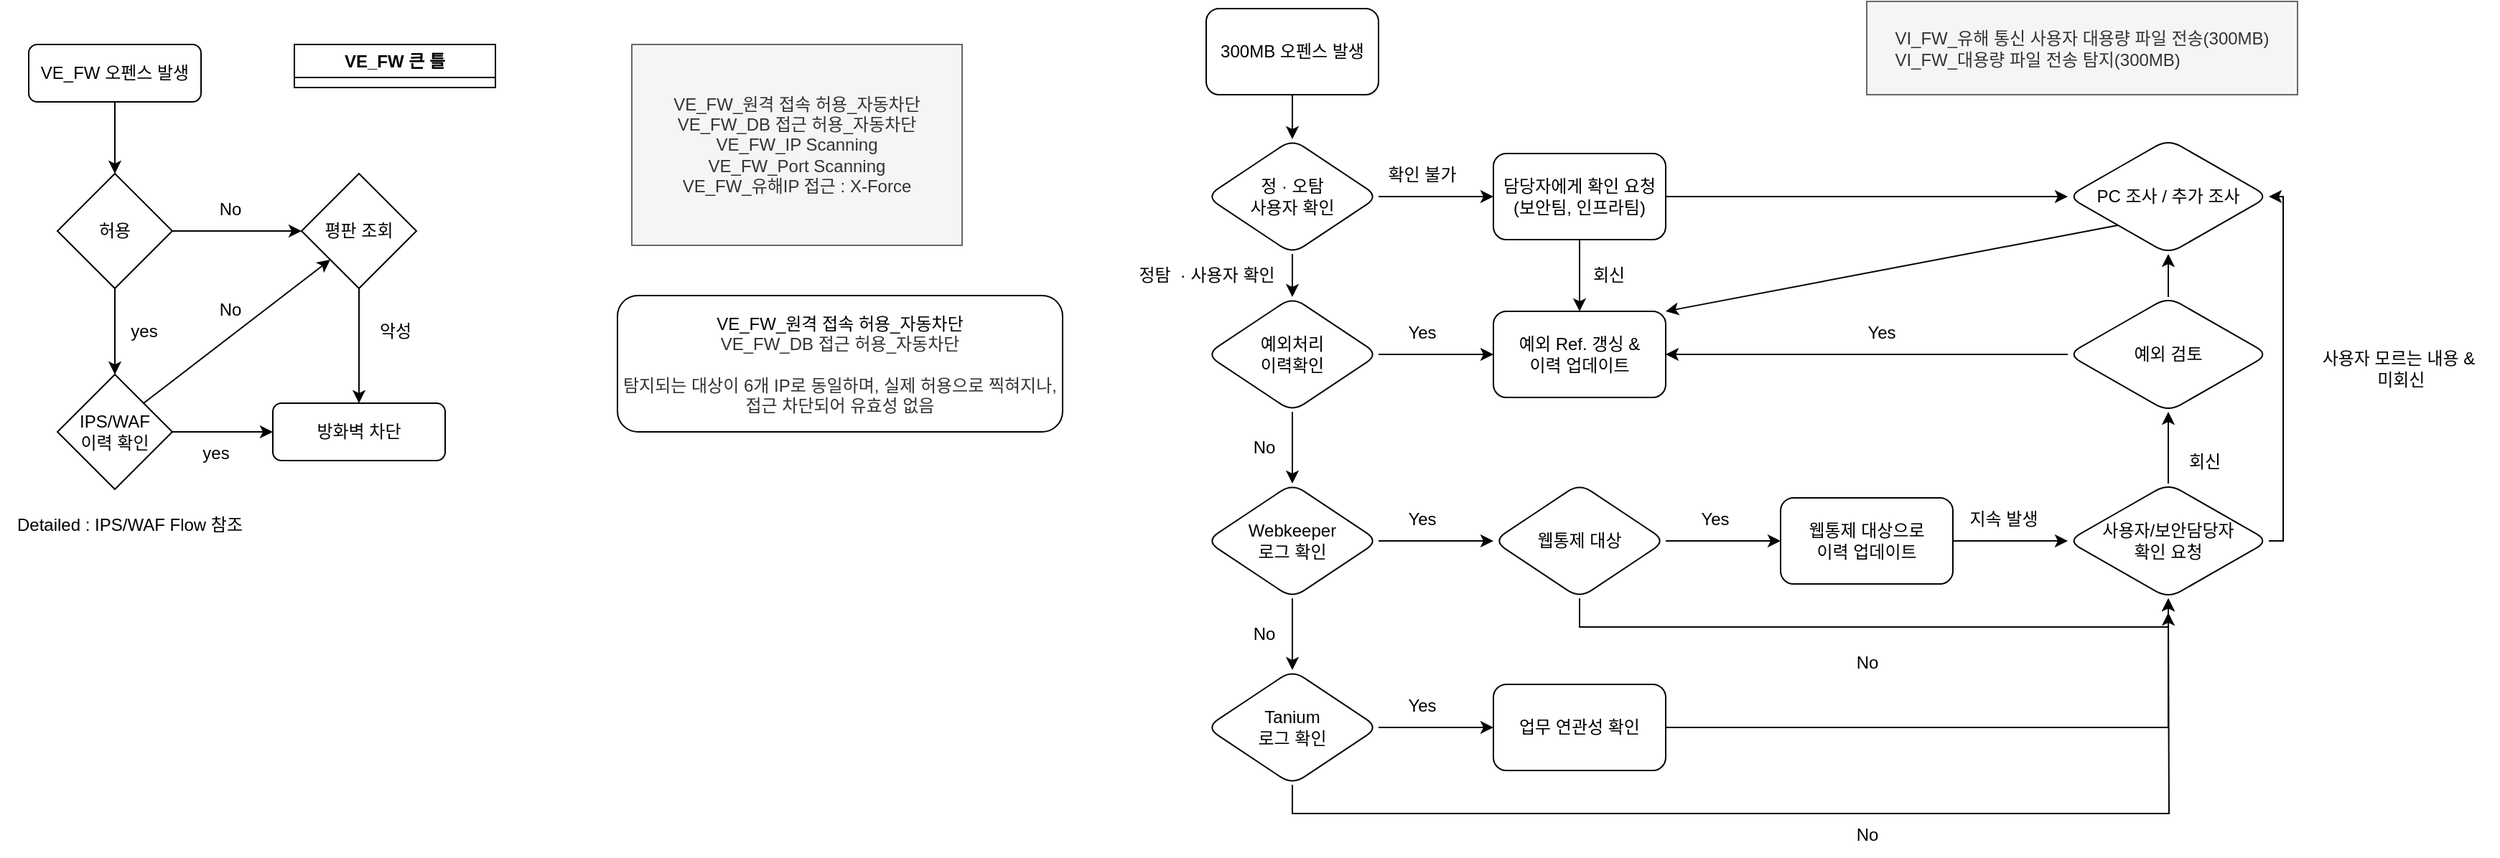 <mxfile version="22.0.8" type="github">
  <diagram id="C5RBs43oDa-KdzZeNtuy" name="Page-1">
    <mxGraphModel dx="1434" dy="758" grid="1" gridSize="10" guides="1" tooltips="1" connect="1" arrows="1" fold="1" page="1" pageScale="1" pageWidth="827" pageHeight="1169" math="0" shadow="0">
      <root>
        <mxCell id="WIyWlLk6GJQsqaUBKTNV-0" />
        <mxCell id="WIyWlLk6GJQsqaUBKTNV-1" parent="WIyWlLk6GJQsqaUBKTNV-0" />
        <mxCell id="C8NILemeKjBsCW44N4Zh-11" style="edgeStyle=orthogonalEdgeStyle;rounded=0;orthogonalLoop=1;jettySize=auto;html=1;exitX=0.5;exitY=1;exitDx=0;exitDy=0;entryX=0.5;entryY=0;entryDx=0;entryDy=0;" parent="WIyWlLk6GJQsqaUBKTNV-1" source="C8NILemeKjBsCW44N4Zh-3" target="C8NILemeKjBsCW44N4Zh-4" edge="1">
          <mxGeometry relative="1" as="geometry" />
        </mxCell>
        <mxCell id="C8NILemeKjBsCW44N4Zh-3" value="VE_FW 오펜스 발생" style="rounded=1;whiteSpace=wrap;html=1;" parent="WIyWlLk6GJQsqaUBKTNV-1" vertex="1">
          <mxGeometry x="50" y="80" width="120" height="40" as="geometry" />
        </mxCell>
        <mxCell id="C8NILemeKjBsCW44N4Zh-8" style="edgeStyle=orthogonalEdgeStyle;rounded=0;orthogonalLoop=1;jettySize=auto;html=1;exitX=0.5;exitY=1;exitDx=0;exitDy=0;entryX=0.5;entryY=0;entryDx=0;entryDy=0;" parent="WIyWlLk6GJQsqaUBKTNV-1" source="C8NILemeKjBsCW44N4Zh-4" target="C8NILemeKjBsCW44N4Zh-6" edge="1">
          <mxGeometry relative="1" as="geometry" />
        </mxCell>
        <mxCell id="C8NILemeKjBsCW44N4Zh-16" style="edgeStyle=orthogonalEdgeStyle;rounded=0;orthogonalLoop=1;jettySize=auto;html=1;exitX=1;exitY=0.5;exitDx=0;exitDy=0;entryX=0;entryY=0.5;entryDx=0;entryDy=0;" parent="WIyWlLk6GJQsqaUBKTNV-1" source="C8NILemeKjBsCW44N4Zh-4" target="C8NILemeKjBsCW44N4Zh-17" edge="1">
          <mxGeometry relative="1" as="geometry">
            <mxPoint x="210" y="210" as="targetPoint" />
          </mxGeometry>
        </mxCell>
        <mxCell id="C8NILemeKjBsCW44N4Zh-4" value="허용" style="rhombus;whiteSpace=wrap;html=1;" parent="WIyWlLk6GJQsqaUBKTNV-1" vertex="1">
          <mxGeometry x="70" y="170" width="80" height="80" as="geometry" />
        </mxCell>
        <mxCell id="C8NILemeKjBsCW44N4Zh-25" style="edgeStyle=orthogonalEdgeStyle;rounded=0;orthogonalLoop=1;jettySize=auto;html=1;exitX=1;exitY=0.5;exitDx=0;exitDy=0;entryX=0;entryY=0.5;entryDx=0;entryDy=0;" parent="WIyWlLk6GJQsqaUBKTNV-1" source="C8NILemeKjBsCW44N4Zh-6" target="C8NILemeKjBsCW44N4Zh-22" edge="1">
          <mxGeometry relative="1" as="geometry" />
        </mxCell>
        <mxCell id="C8NILemeKjBsCW44N4Zh-6" value="IPS/WAF&lt;br&gt;이력 확인" style="rhombus;whiteSpace=wrap;html=1;" parent="WIyWlLk6GJQsqaUBKTNV-1" vertex="1">
          <mxGeometry x="70" y="310" width="80" height="80" as="geometry" />
        </mxCell>
        <mxCell id="C8NILemeKjBsCW44N4Zh-10" value="yes" style="text;html=1;align=center;verticalAlign=middle;resizable=0;points=[];autosize=1;strokeColor=none;fillColor=none;" parent="WIyWlLk6GJQsqaUBKTNV-1" vertex="1">
          <mxGeometry x="110" y="265" width="40" height="30" as="geometry" />
        </mxCell>
        <mxCell id="C8NILemeKjBsCW44N4Zh-13" value="No" style="text;html=1;align=center;verticalAlign=middle;resizable=0;points=[];autosize=1;strokeColor=none;fillColor=none;" parent="WIyWlLk6GJQsqaUBKTNV-1" vertex="1">
          <mxGeometry x="170" y="180" width="40" height="30" as="geometry" />
        </mxCell>
        <mxCell id="C8NILemeKjBsCW44N4Zh-24" style="edgeStyle=orthogonalEdgeStyle;rounded=0;orthogonalLoop=1;jettySize=auto;html=1;exitX=0.5;exitY=1;exitDx=0;exitDy=0;" parent="WIyWlLk6GJQsqaUBKTNV-1" source="C8NILemeKjBsCW44N4Zh-17" target="C8NILemeKjBsCW44N4Zh-22" edge="1">
          <mxGeometry relative="1" as="geometry" />
        </mxCell>
        <mxCell id="C8NILemeKjBsCW44N4Zh-17" value="평판 조회" style="rhombus;whiteSpace=wrap;html=1;" parent="WIyWlLk6GJQsqaUBKTNV-1" vertex="1">
          <mxGeometry x="240" y="170" width="80" height="80" as="geometry" />
        </mxCell>
        <mxCell id="C8NILemeKjBsCW44N4Zh-22" value="방화벽 차단" style="rounded=1;whiteSpace=wrap;html=1;fontSize=12;glass=0;strokeWidth=1;shadow=0;" parent="WIyWlLk6GJQsqaUBKTNV-1" vertex="1">
          <mxGeometry x="220" y="330" width="120" height="40" as="geometry" />
        </mxCell>
        <mxCell id="C8NILemeKjBsCW44N4Zh-26" value="yes" style="text;html=1;align=center;verticalAlign=middle;resizable=0;points=[];autosize=1;strokeColor=none;fillColor=none;" parent="WIyWlLk6GJQsqaUBKTNV-1" vertex="1">
          <mxGeometry x="160" y="350" width="40" height="30" as="geometry" />
        </mxCell>
        <mxCell id="C8NILemeKjBsCW44N4Zh-28" value="악성" style="text;html=1;align=center;verticalAlign=middle;resizable=0;points=[];autosize=1;strokeColor=none;fillColor=none;" parent="WIyWlLk6GJQsqaUBKTNV-1" vertex="1">
          <mxGeometry x="280" y="265" width="50" height="30" as="geometry" />
        </mxCell>
        <mxCell id="C8NILemeKjBsCW44N4Zh-32" value="" style="rounded=0;orthogonalLoop=1;jettySize=auto;html=1;exitX=1;exitY=0;exitDx=0;exitDy=0;entryX=0;entryY=1;entryDx=0;entryDy=0;" parent="WIyWlLk6GJQsqaUBKTNV-1" source="C8NILemeKjBsCW44N4Zh-6" target="C8NILemeKjBsCW44N4Zh-17" edge="1">
          <mxGeometry relative="1" as="geometry">
            <mxPoint x="130" y="330" as="sourcePoint" />
            <mxPoint x="170" y="280" as="targetPoint" />
          </mxGeometry>
        </mxCell>
        <mxCell id="C8NILemeKjBsCW44N4Zh-33" value="No" style="text;html=1;align=center;verticalAlign=middle;resizable=0;points=[];autosize=1;strokeColor=none;fillColor=none;" parent="WIyWlLk6GJQsqaUBKTNV-1" vertex="1">
          <mxGeometry x="170" y="250" width="40" height="30" as="geometry" />
        </mxCell>
        <mxCell id="C8NILemeKjBsCW44N4Zh-34" value="VE_FW_원격 접속 허용_자동차단&lt;br&gt;VE_FW_DB 접근 허용_자동차단&lt;br&gt;VE_FW_IP Scanning&lt;br&gt;VE_FW_Port Scanning&lt;br&gt;VE_FW_유해IP 접근 : X-Force" style="rounded=0;whiteSpace=wrap;html=1;fillColor=#f5f5f5;fontColor=#333333;strokeColor=#666666;" parent="WIyWlLk6GJQsqaUBKTNV-1" vertex="1">
          <mxGeometry x="470" y="80" width="230" height="140" as="geometry" />
        </mxCell>
        <mxCell id="C8NILemeKjBsCW44N4Zh-35" value="Detailed : IPS/WAF Flow 참조" style="text;html=1;align=center;verticalAlign=middle;resizable=0;points=[];autosize=1;strokeColor=none;fillColor=none;" parent="WIyWlLk6GJQsqaUBKTNV-1" vertex="1">
          <mxGeometry x="30" y="400" width="180" height="30" as="geometry" />
        </mxCell>
        <mxCell id="C8NILemeKjBsCW44N4Zh-37" value="VE_FW_원격 접속 허용_자동차단&lt;br style=&quot;border-color: var(--border-color); color: rgb(51, 51, 51);&quot;&gt;&lt;span style=&quot;color: rgb(51, 51, 51);&quot;&gt;VE_FW_DB 접근 허용_자동차단&lt;br&gt;&lt;br&gt;탐지되는 대상이 6개 IP로 동일하며, 실제 허용으로 찍혀지나, 접근 차단되어 유효성 없음&lt;br&gt;&lt;/span&gt;" style="rounded=1;whiteSpace=wrap;html=1;" parent="WIyWlLk6GJQsqaUBKTNV-1" vertex="1">
          <mxGeometry x="460" y="255" width="310" height="95" as="geometry" />
        </mxCell>
        <mxCell id="C8NILemeKjBsCW44N4Zh-39" value="VE_FW 큰 틀" style="swimlane;whiteSpace=wrap;html=1;" parent="WIyWlLk6GJQsqaUBKTNV-1" vertex="1" collapsed="1">
          <mxGeometry x="235" y="80" width="140" height="30" as="geometry">
            <mxRectangle x="235" y="80" width="200" height="200" as="alternateBounds" />
          </mxGeometry>
        </mxCell>
        <mxCell id="Snq0X9Z72ibjKQlMLjN9-86" value="" style="group" vertex="1" connectable="0" parent="WIyWlLk6GJQsqaUBKTNV-1">
          <mxGeometry x="810" y="50" width="960" height="596" as="geometry" />
        </mxCell>
        <mxCell id="Snq0X9Z72ibjKQlMLjN9-2" style="edgeStyle=orthogonalEdgeStyle;rounded=0;orthogonalLoop=1;jettySize=auto;html=1;exitX=0.5;exitY=1;exitDx=0;exitDy=0;" edge="1" parent="Snq0X9Z72ibjKQlMLjN9-86">
          <mxGeometry relative="1" as="geometry">
            <mxPoint x="90" y="45" as="sourcePoint" />
            <mxPoint x="90" y="45" as="targetPoint" />
          </mxGeometry>
        </mxCell>
        <mxCell id="Snq0X9Z72ibjKQlMLjN9-5" value="300MB 오펜스 발생" style="rounded=1;whiteSpace=wrap;html=1;" vertex="1" parent="Snq0X9Z72ibjKQlMLjN9-86">
          <mxGeometry x="60" y="5" width="120" height="60" as="geometry" />
        </mxCell>
        <mxCell id="Snq0X9Z72ibjKQlMLjN9-6" value="예외처리&lt;br&gt;이력확인" style="rhombus;whiteSpace=wrap;html=1;rounded=1;" vertex="1" parent="Snq0X9Z72ibjKQlMLjN9-86">
          <mxGeometry x="60" y="206" width="120" height="80" as="geometry" />
        </mxCell>
        <mxCell id="Snq0X9Z72ibjKQlMLjN9-8" value="예외 Ref. 갱싱 &amp;amp; &lt;br&gt;이력 업데이트" style="whiteSpace=wrap;html=1;rounded=1;" vertex="1" parent="Snq0X9Z72ibjKQlMLjN9-86">
          <mxGeometry x="260" y="216" width="120" height="60" as="geometry" />
        </mxCell>
        <mxCell id="Snq0X9Z72ibjKQlMLjN9-9" value="" style="edgeStyle=orthogonalEdgeStyle;rounded=0;orthogonalLoop=1;jettySize=auto;html=1;" edge="1" parent="Snq0X9Z72ibjKQlMLjN9-86" source="Snq0X9Z72ibjKQlMLjN9-6" target="Snq0X9Z72ibjKQlMLjN9-8">
          <mxGeometry relative="1" as="geometry" />
        </mxCell>
        <mxCell id="Snq0X9Z72ibjKQlMLjN9-10" value="Yes" style="text;html=1;align=center;verticalAlign=middle;resizable=0;points=[];autosize=1;strokeColor=none;fillColor=none;" vertex="1" parent="Snq0X9Z72ibjKQlMLjN9-86">
          <mxGeometry x="190" y="216" width="40" height="30" as="geometry" />
        </mxCell>
        <mxCell id="Snq0X9Z72ibjKQlMLjN9-11" value="Webkeeper&lt;br&gt;로그 확인" style="rhombus;whiteSpace=wrap;html=1;rounded=1;" vertex="1" parent="Snq0X9Z72ibjKQlMLjN9-86">
          <mxGeometry x="60" y="336" width="120" height="80" as="geometry" />
        </mxCell>
        <mxCell id="Snq0X9Z72ibjKQlMLjN9-12" value="" style="edgeStyle=orthogonalEdgeStyle;rounded=0;orthogonalLoop=1;jettySize=auto;html=1;" edge="1" parent="Snq0X9Z72ibjKQlMLjN9-86" source="Snq0X9Z72ibjKQlMLjN9-6" target="Snq0X9Z72ibjKQlMLjN9-11">
          <mxGeometry relative="1" as="geometry" />
        </mxCell>
        <mxCell id="Snq0X9Z72ibjKQlMLjN9-15" value="웹통제 대상으로&lt;br&gt;이력 업데이트" style="whiteSpace=wrap;html=1;rounded=1;" vertex="1" parent="Snq0X9Z72ibjKQlMLjN9-86">
          <mxGeometry x="460" y="346" width="120" height="60" as="geometry" />
        </mxCell>
        <mxCell id="Snq0X9Z72ibjKQlMLjN9-17" value="Yes" style="text;html=1;align=center;verticalAlign=middle;resizable=0;points=[];autosize=1;strokeColor=none;fillColor=none;" vertex="1" parent="Snq0X9Z72ibjKQlMLjN9-86">
          <mxGeometry x="190" y="346" width="40" height="30" as="geometry" />
        </mxCell>
        <mxCell id="Snq0X9Z72ibjKQlMLjN9-80" style="edgeStyle=orthogonalEdgeStyle;rounded=0;orthogonalLoop=1;jettySize=auto;html=1;exitX=1;exitY=0.5;exitDx=0;exitDy=0;entryX=0;entryY=0.5;entryDx=0;entryDy=0;" edge="1" parent="Snq0X9Z72ibjKQlMLjN9-86" source="Snq0X9Z72ibjKQlMLjN9-19" target="Snq0X9Z72ibjKQlMLjN9-15">
          <mxGeometry relative="1" as="geometry" />
        </mxCell>
        <mxCell id="Snq0X9Z72ibjKQlMLjN9-19" value="웹통제 대상" style="rhombus;whiteSpace=wrap;html=1;rounded=1;" vertex="1" parent="Snq0X9Z72ibjKQlMLjN9-86">
          <mxGeometry x="260" y="336" width="120" height="80" as="geometry" />
        </mxCell>
        <mxCell id="Snq0X9Z72ibjKQlMLjN9-20" style="edgeStyle=orthogonalEdgeStyle;rounded=0;orthogonalLoop=1;jettySize=auto;html=1;exitX=1;exitY=0.5;exitDx=0;exitDy=0;" edge="1" parent="Snq0X9Z72ibjKQlMLjN9-86" source="Snq0X9Z72ibjKQlMLjN9-11" target="Snq0X9Z72ibjKQlMLjN9-19">
          <mxGeometry relative="1" as="geometry" />
        </mxCell>
        <mxCell id="Snq0X9Z72ibjKQlMLjN9-23" value="Yes" style="text;html=1;align=center;verticalAlign=middle;resizable=0;points=[];autosize=1;strokeColor=none;fillColor=none;" vertex="1" parent="Snq0X9Z72ibjKQlMLjN9-86">
          <mxGeometry x="394" y="346" width="40" height="30" as="geometry" />
        </mxCell>
        <mxCell id="Snq0X9Z72ibjKQlMLjN9-71" style="edgeStyle=orthogonalEdgeStyle;rounded=0;orthogonalLoop=1;jettySize=auto;html=1;exitX=0.5;exitY=1;exitDx=0;exitDy=0;" edge="1" parent="Snq0X9Z72ibjKQlMLjN9-86" source="Snq0X9Z72ibjKQlMLjN9-25">
          <mxGeometry relative="1" as="geometry">
            <mxPoint x="730" y="426" as="targetPoint" />
          </mxGeometry>
        </mxCell>
        <mxCell id="Snq0X9Z72ibjKQlMLjN9-25" value="Tanium&lt;br&gt;로그 확인" style="rhombus;whiteSpace=wrap;html=1;rounded=1;" vertex="1" parent="Snq0X9Z72ibjKQlMLjN9-86">
          <mxGeometry x="60" y="466" width="120" height="80" as="geometry" />
        </mxCell>
        <mxCell id="Snq0X9Z72ibjKQlMLjN9-26" value="" style="edgeStyle=orthogonalEdgeStyle;rounded=0;orthogonalLoop=1;jettySize=auto;html=1;" edge="1" parent="Snq0X9Z72ibjKQlMLjN9-86" source="Snq0X9Z72ibjKQlMLjN9-11" target="Snq0X9Z72ibjKQlMLjN9-25">
          <mxGeometry relative="1" as="geometry" />
        </mxCell>
        <mxCell id="Snq0X9Z72ibjKQlMLjN9-27" value="No" style="text;html=1;align=center;verticalAlign=middle;resizable=0;points=[];autosize=1;strokeColor=none;fillColor=none;" vertex="1" parent="Snq0X9Z72ibjKQlMLjN9-86">
          <mxGeometry x="80" y="426" width="40" height="30" as="geometry" />
        </mxCell>
        <mxCell id="Snq0X9Z72ibjKQlMLjN9-28" value="No" style="text;html=1;align=center;verticalAlign=middle;resizable=0;points=[];autosize=1;strokeColor=none;fillColor=none;" vertex="1" parent="Snq0X9Z72ibjKQlMLjN9-86">
          <mxGeometry x="80" y="296" width="40" height="30" as="geometry" />
        </mxCell>
        <mxCell id="Snq0X9Z72ibjKQlMLjN9-31" value="사용자/보안담당자&lt;br&gt;확인 요청" style="rhombus;whiteSpace=wrap;html=1;rounded=1;" vertex="1" parent="Snq0X9Z72ibjKQlMLjN9-86">
          <mxGeometry x="660" y="336" width="140" height="80" as="geometry" />
        </mxCell>
        <mxCell id="Snq0X9Z72ibjKQlMLjN9-51" style="edgeStyle=orthogonalEdgeStyle;rounded=0;orthogonalLoop=1;jettySize=auto;html=1;exitX=1;exitY=0.5;exitDx=0;exitDy=0;entryX=0;entryY=0.5;entryDx=0;entryDy=0;" edge="1" parent="Snq0X9Z72ibjKQlMLjN9-86" source="Snq0X9Z72ibjKQlMLjN9-15" target="Snq0X9Z72ibjKQlMLjN9-31">
          <mxGeometry relative="1" as="geometry" />
        </mxCell>
        <mxCell id="Snq0X9Z72ibjKQlMLjN9-64" style="edgeStyle=orthogonalEdgeStyle;rounded=0;orthogonalLoop=1;jettySize=auto;html=1;exitX=0.5;exitY=1;exitDx=0;exitDy=0;entryX=0.5;entryY=1;entryDx=0;entryDy=0;" edge="1" parent="Snq0X9Z72ibjKQlMLjN9-86" source="Snq0X9Z72ibjKQlMLjN9-19" target="Snq0X9Z72ibjKQlMLjN9-31">
          <mxGeometry relative="1" as="geometry" />
        </mxCell>
        <mxCell id="Snq0X9Z72ibjKQlMLjN9-36" value="지속 발생" style="text;html=1;align=center;verticalAlign=middle;resizable=0;points=[];autosize=1;strokeColor=none;fillColor=none;" vertex="1" parent="Snq0X9Z72ibjKQlMLjN9-86">
          <mxGeometry x="580" y="346" width="70" height="30" as="geometry" />
        </mxCell>
        <mxCell id="Snq0X9Z72ibjKQlMLjN9-41" style="edgeStyle=orthogonalEdgeStyle;rounded=0;orthogonalLoop=1;jettySize=auto;html=1;exitX=0.5;exitY=1;exitDx=0;exitDy=0;entryX=0.5;entryY=0;entryDx=0;entryDy=0;" edge="1" parent="Snq0X9Z72ibjKQlMLjN9-86" source="Snq0X9Z72ibjKQlMLjN9-40" target="Snq0X9Z72ibjKQlMLjN9-6">
          <mxGeometry relative="1" as="geometry" />
        </mxCell>
        <mxCell id="Snq0X9Z72ibjKQlMLjN9-40" value="정 · 오탐&lt;br&gt;사용자 확인" style="rhombus;whiteSpace=wrap;html=1;rounded=1;" vertex="1" parent="Snq0X9Z72ibjKQlMLjN9-86">
          <mxGeometry x="60" y="96" width="120" height="80" as="geometry" />
        </mxCell>
        <mxCell id="Snq0X9Z72ibjKQlMLjN9-47" style="edgeStyle=orthogonalEdgeStyle;rounded=0;orthogonalLoop=1;jettySize=auto;html=1;exitX=0.5;exitY=1;exitDx=0;exitDy=0;entryX=0.5;entryY=0;entryDx=0;entryDy=0;" edge="1" parent="Snq0X9Z72ibjKQlMLjN9-86" source="Snq0X9Z72ibjKQlMLjN9-5" target="Snq0X9Z72ibjKQlMLjN9-40">
          <mxGeometry relative="1" as="geometry" />
        </mxCell>
        <mxCell id="Snq0X9Z72ibjKQlMLjN9-42" value="정탐&amp;nbsp;&amp;nbsp;· 사용자 확인" style="text;html=1;align=center;verticalAlign=middle;resizable=0;points=[];autosize=1;strokeColor=none;fillColor=none;" vertex="1" parent="Snq0X9Z72ibjKQlMLjN9-86">
          <mxGeometry y="176" width="120" height="30" as="geometry" />
        </mxCell>
        <mxCell id="Snq0X9Z72ibjKQlMLjN9-48" value="" style="edgeStyle=orthogonalEdgeStyle;rounded=0;orthogonalLoop=1;jettySize=auto;html=1;" edge="1" parent="Snq0X9Z72ibjKQlMLjN9-86" source="Snq0X9Z72ibjKQlMLjN9-43" target="Snq0X9Z72ibjKQlMLjN9-8">
          <mxGeometry relative="1" as="geometry" />
        </mxCell>
        <mxCell id="Snq0X9Z72ibjKQlMLjN9-43" value="담당자에게 확인 요청&lt;br&gt;(보안팀, 인프라팀)" style="whiteSpace=wrap;html=1;rounded=1;" vertex="1" parent="Snq0X9Z72ibjKQlMLjN9-86">
          <mxGeometry x="260" y="106" width="120" height="60" as="geometry" />
        </mxCell>
        <mxCell id="Snq0X9Z72ibjKQlMLjN9-44" value="" style="edgeStyle=orthogonalEdgeStyle;rounded=0;orthogonalLoop=1;jettySize=auto;html=1;" edge="1" parent="Snq0X9Z72ibjKQlMLjN9-86" source="Snq0X9Z72ibjKQlMLjN9-40" target="Snq0X9Z72ibjKQlMLjN9-43">
          <mxGeometry relative="1" as="geometry" />
        </mxCell>
        <mxCell id="Snq0X9Z72ibjKQlMLjN9-45" value="확인 불가" style="text;html=1;align=center;verticalAlign=middle;resizable=0;points=[];autosize=1;strokeColor=none;fillColor=none;" vertex="1" parent="Snq0X9Z72ibjKQlMLjN9-86">
          <mxGeometry x="175" y="106" width="70" height="30" as="geometry" />
        </mxCell>
        <mxCell id="Snq0X9Z72ibjKQlMLjN9-49" value="회신" style="text;html=1;align=center;verticalAlign=middle;resizable=0;points=[];autosize=1;strokeColor=none;fillColor=none;" vertex="1" parent="Snq0X9Z72ibjKQlMLjN9-86">
          <mxGeometry x="315" y="176" width="50" height="30" as="geometry" />
        </mxCell>
        <mxCell id="Snq0X9Z72ibjKQlMLjN9-58" style="edgeStyle=orthogonalEdgeStyle;rounded=0;orthogonalLoop=1;jettySize=auto;html=1;exitX=0;exitY=0.5;exitDx=0;exitDy=0;entryX=1;entryY=0.5;entryDx=0;entryDy=0;" edge="1" parent="Snq0X9Z72ibjKQlMLjN9-86" source="Snq0X9Z72ibjKQlMLjN9-55" target="Snq0X9Z72ibjKQlMLjN9-8">
          <mxGeometry relative="1" as="geometry" />
        </mxCell>
        <mxCell id="Snq0X9Z72ibjKQlMLjN9-55" value="예외 검토" style="rhombus;whiteSpace=wrap;html=1;rounded=1;" vertex="1" parent="Snq0X9Z72ibjKQlMLjN9-86">
          <mxGeometry x="660" y="206" width="140" height="80" as="geometry" />
        </mxCell>
        <mxCell id="Snq0X9Z72ibjKQlMLjN9-56" style="edgeStyle=orthogonalEdgeStyle;rounded=0;orthogonalLoop=1;jettySize=auto;html=1;exitX=0.5;exitY=0;exitDx=0;exitDy=0;entryX=0.5;entryY=1;entryDx=0;entryDy=0;" edge="1" parent="Snq0X9Z72ibjKQlMLjN9-86" source="Snq0X9Z72ibjKQlMLjN9-31" target="Snq0X9Z72ibjKQlMLjN9-55">
          <mxGeometry relative="1" as="geometry" />
        </mxCell>
        <mxCell id="Snq0X9Z72ibjKQlMLjN9-57" value="회신" style="text;html=1;align=center;verticalAlign=middle;resizable=0;points=[];autosize=1;strokeColor=none;fillColor=none;" vertex="1" parent="Snq0X9Z72ibjKQlMLjN9-86">
          <mxGeometry x="730" y="306" width="50" height="30" as="geometry" />
        </mxCell>
        <mxCell id="Snq0X9Z72ibjKQlMLjN9-59" value="Yes" style="text;html=1;align=center;verticalAlign=middle;resizable=0;points=[];autosize=1;strokeColor=none;fillColor=none;" vertex="1" parent="Snq0X9Z72ibjKQlMLjN9-86">
          <mxGeometry x="510" y="216" width="40" height="30" as="geometry" />
        </mxCell>
        <mxCell id="Snq0X9Z72ibjKQlMLjN9-65" value="No" style="text;html=1;align=center;verticalAlign=middle;resizable=0;points=[];autosize=1;strokeColor=none;fillColor=none;" vertex="1" parent="Snq0X9Z72ibjKQlMLjN9-86">
          <mxGeometry x="500" y="446" width="40" height="30" as="geometry" />
        </mxCell>
        <mxCell id="Snq0X9Z72ibjKQlMLjN9-68" style="edgeStyle=orthogonalEdgeStyle;rounded=0;orthogonalLoop=1;jettySize=auto;html=1;exitX=1;exitY=0.5;exitDx=0;exitDy=0;entryX=0.5;entryY=1;entryDx=0;entryDy=0;" edge="1" parent="Snq0X9Z72ibjKQlMLjN9-86" source="Snq0X9Z72ibjKQlMLjN9-66" target="Snq0X9Z72ibjKQlMLjN9-31">
          <mxGeometry relative="1" as="geometry" />
        </mxCell>
        <mxCell id="Snq0X9Z72ibjKQlMLjN9-66" value="업무 연관성 확인" style="rounded=1;whiteSpace=wrap;html=1;" vertex="1" parent="Snq0X9Z72ibjKQlMLjN9-86">
          <mxGeometry x="260" y="476" width="120" height="60" as="geometry" />
        </mxCell>
        <mxCell id="Snq0X9Z72ibjKQlMLjN9-67" value="" style="edgeStyle=orthogonalEdgeStyle;rounded=0;orthogonalLoop=1;jettySize=auto;html=1;" edge="1" parent="Snq0X9Z72ibjKQlMLjN9-86" source="Snq0X9Z72ibjKQlMLjN9-25" target="Snq0X9Z72ibjKQlMLjN9-66">
          <mxGeometry relative="1" as="geometry" />
        </mxCell>
        <mxCell id="Snq0X9Z72ibjKQlMLjN9-69" value="Yes" style="text;html=1;align=center;verticalAlign=middle;resizable=0;points=[];autosize=1;strokeColor=none;fillColor=none;" vertex="1" parent="Snq0X9Z72ibjKQlMLjN9-86">
          <mxGeometry x="190" y="476" width="40" height="30" as="geometry" />
        </mxCell>
        <mxCell id="Snq0X9Z72ibjKQlMLjN9-72" value="No" style="text;html=1;align=center;verticalAlign=middle;resizable=0;points=[];autosize=1;strokeColor=none;fillColor=none;" vertex="1" parent="Snq0X9Z72ibjKQlMLjN9-86">
          <mxGeometry x="500" y="566" width="40" height="30" as="geometry" />
        </mxCell>
        <mxCell id="Snq0X9Z72ibjKQlMLjN9-74" value="사용자 모르는 내용 &amp;amp;&lt;br&gt;&amp;nbsp;미회신" style="text;html=1;align=center;verticalAlign=middle;resizable=0;points=[];autosize=1;strokeColor=none;fillColor=none;" vertex="1" parent="Snq0X9Z72ibjKQlMLjN9-86">
          <mxGeometry x="820" y="236" width="140" height="40" as="geometry" />
        </mxCell>
        <mxCell id="Snq0X9Z72ibjKQlMLjN9-79" style="rounded=0;orthogonalLoop=1;jettySize=auto;html=1;exitX=0;exitY=1;exitDx=0;exitDy=0;entryX=1;entryY=0;entryDx=0;entryDy=0;" edge="1" parent="Snq0X9Z72ibjKQlMLjN9-86" source="Snq0X9Z72ibjKQlMLjN9-75" target="Snq0X9Z72ibjKQlMLjN9-8">
          <mxGeometry relative="1" as="geometry" />
        </mxCell>
        <mxCell id="Snq0X9Z72ibjKQlMLjN9-75" value="PC 조사 / 추가 조사" style="rhombus;whiteSpace=wrap;html=1;rounded=1;" vertex="1" parent="Snq0X9Z72ibjKQlMLjN9-86">
          <mxGeometry x="660" y="96" width="140" height="80" as="geometry" />
        </mxCell>
        <mxCell id="Snq0X9Z72ibjKQlMLjN9-77" style="edgeStyle=orthogonalEdgeStyle;rounded=0;orthogonalLoop=1;jettySize=auto;html=1;exitX=1;exitY=0.5;exitDx=0;exitDy=0;entryX=1;entryY=0.5;entryDx=0;entryDy=0;" edge="1" parent="Snq0X9Z72ibjKQlMLjN9-86" source="Snq0X9Z72ibjKQlMLjN9-31" target="Snq0X9Z72ibjKQlMLjN9-75">
          <mxGeometry relative="1" as="geometry">
            <Array as="points">
              <mxPoint x="810" y="376" />
              <mxPoint x="810" y="136" />
            </Array>
          </mxGeometry>
        </mxCell>
        <mxCell id="Snq0X9Z72ibjKQlMLjN9-78" style="edgeStyle=orthogonalEdgeStyle;rounded=0;orthogonalLoop=1;jettySize=auto;html=1;exitX=1;exitY=0.5;exitDx=0;exitDy=0;entryX=0;entryY=0.5;entryDx=0;entryDy=0;" edge="1" parent="Snq0X9Z72ibjKQlMLjN9-86" source="Snq0X9Z72ibjKQlMLjN9-43" target="Snq0X9Z72ibjKQlMLjN9-75">
          <mxGeometry relative="1" as="geometry" />
        </mxCell>
        <mxCell id="Snq0X9Z72ibjKQlMLjN9-76" style="edgeStyle=orthogonalEdgeStyle;rounded=0;orthogonalLoop=1;jettySize=auto;html=1;exitX=0.5;exitY=0;exitDx=0;exitDy=0;entryX=0.5;entryY=1;entryDx=0;entryDy=0;" edge="1" parent="Snq0X9Z72ibjKQlMLjN9-86" source="Snq0X9Z72ibjKQlMLjN9-55" target="Snq0X9Z72ibjKQlMLjN9-75">
          <mxGeometry relative="1" as="geometry" />
        </mxCell>
        <mxCell id="Snq0X9Z72ibjKQlMLjN9-81" value="&lt;div style=&quot;text-align: left;&quot;&gt;&lt;span style=&quot;background-color: initial;&quot;&gt;VI_FW_유해 통신 사용자 대용량 파일 전송(300MB)&lt;/span&gt;&lt;/div&gt;&lt;div style=&quot;text-align: left;&quot;&gt;&lt;span style=&quot;background-color: initial;&quot;&gt;VI_FW_대용량 파일 전송 탐지(300MB)&lt;/span&gt;&lt;/div&gt;" style="rounded=0;whiteSpace=wrap;html=1;fillColor=#f5f5f5;fontColor=#333333;strokeColor=#666666;" vertex="1" parent="Snq0X9Z72ibjKQlMLjN9-86">
          <mxGeometry x="520" width="300" height="65" as="geometry" />
        </mxCell>
      </root>
    </mxGraphModel>
  </diagram>
</mxfile>
